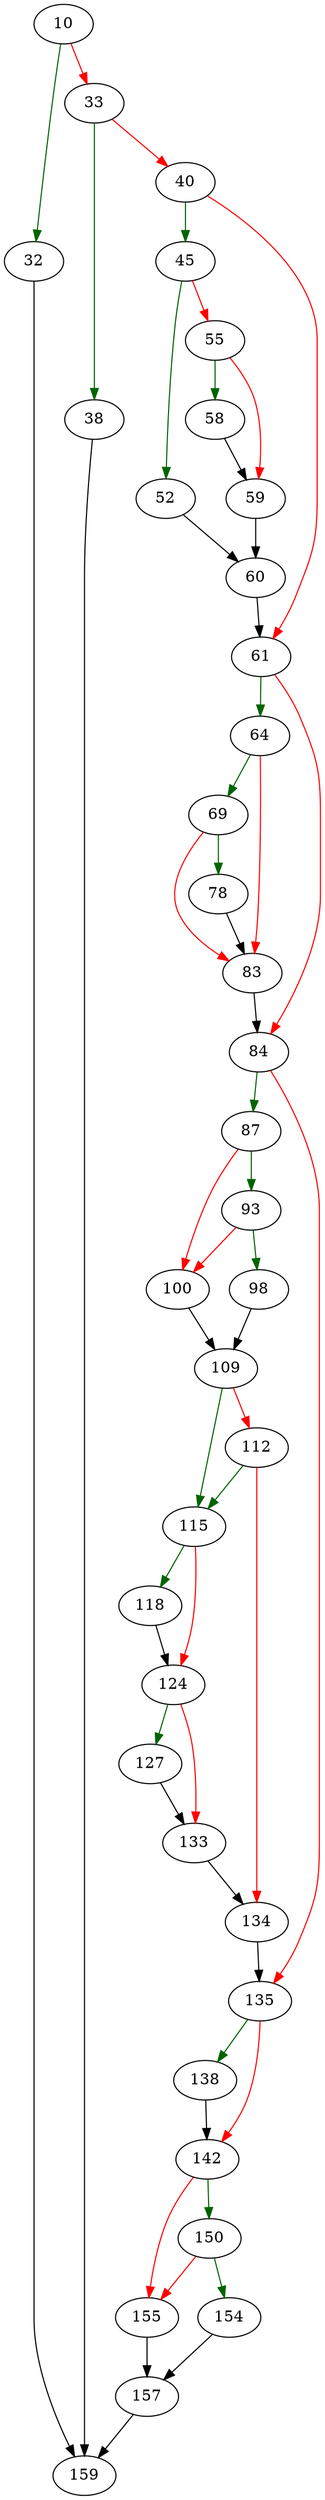 strict digraph "sqlite3WalCheckpoint" {
	// Node definitions.
	10 [entry=true];
	32;
	33;
	159;
	38;
	40;
	45;
	61;
	52;
	55;
	60;
	58;
	59;
	64;
	84;
	69;
	83;
	78;
	87;
	135;
	93;
	100;
	98;
	109;
	115;
	112;
	134;
	118;
	124;
	127;
	133;
	138;
	142;
	150;
	155;
	154;
	157;

	// Edge definitions.
	10 -> 32 [
		color=darkgreen
		cond=true
	];
	10 -> 33 [
		color=red
		cond=false
	];
	32 -> 159;
	33 -> 38 [
		color=darkgreen
		cond=true
	];
	33 -> 40 [
		color=red
		cond=false
	];
	38 -> 159;
	40 -> 45 [
		color=darkgreen
		cond=true
	];
	40 -> 61 [
		color=red
		cond=false
	];
	45 -> 52 [
		color=darkgreen
		cond=true
	];
	45 -> 55 [
		color=red
		cond=false
	];
	61 -> 64 [
		color=darkgreen
		cond=true
	];
	61 -> 84 [
		color=red
		cond=false
	];
	52 -> 60;
	55 -> 58 [
		color=darkgreen
		cond=true
	];
	55 -> 59 [
		color=red
		cond=false
	];
	60 -> 61;
	58 -> 59;
	59 -> 60;
	64 -> 69 [
		color=darkgreen
		cond=true
	];
	64 -> 83 [
		color=red
		cond=false
	];
	84 -> 87 [
		color=darkgreen
		cond=true
	];
	84 -> 135 [
		color=red
		cond=false
	];
	69 -> 83 [
		color=red
		cond=false
	];
	69 -> 78 [
		color=darkgreen
		cond=true
	];
	83 -> 84;
	78 -> 83;
	87 -> 93 [
		color=darkgreen
		cond=true
	];
	87 -> 100 [
		color=red
		cond=false
	];
	135 -> 138 [
		color=darkgreen
		cond=true
	];
	135 -> 142 [
		color=red
		cond=false
	];
	93 -> 100 [
		color=red
		cond=false
	];
	93 -> 98 [
		color=darkgreen
		cond=true
	];
	100 -> 109;
	98 -> 109;
	109 -> 115 [
		color=darkgreen
		cond=true
	];
	109 -> 112 [
		color=red
		cond=false
	];
	115 -> 118 [
		color=darkgreen
		cond=true
	];
	115 -> 124 [
		color=red
		cond=false
	];
	112 -> 115 [
		color=darkgreen
		cond=true
	];
	112 -> 134 [
		color=red
		cond=false
	];
	134 -> 135;
	118 -> 124;
	124 -> 127 [
		color=darkgreen
		cond=true
	];
	124 -> 133 [
		color=red
		cond=false
	];
	127 -> 133;
	133 -> 134;
	138 -> 142;
	142 -> 150 [
		color=darkgreen
		cond=true
	];
	142 -> 155 [
		color=red
		cond=false
	];
	150 -> 155 [
		color=red
		cond=false
	];
	150 -> 154 [
		color=darkgreen
		cond=true
	];
	155 -> 157;
	154 -> 157;
	157 -> 159;
}